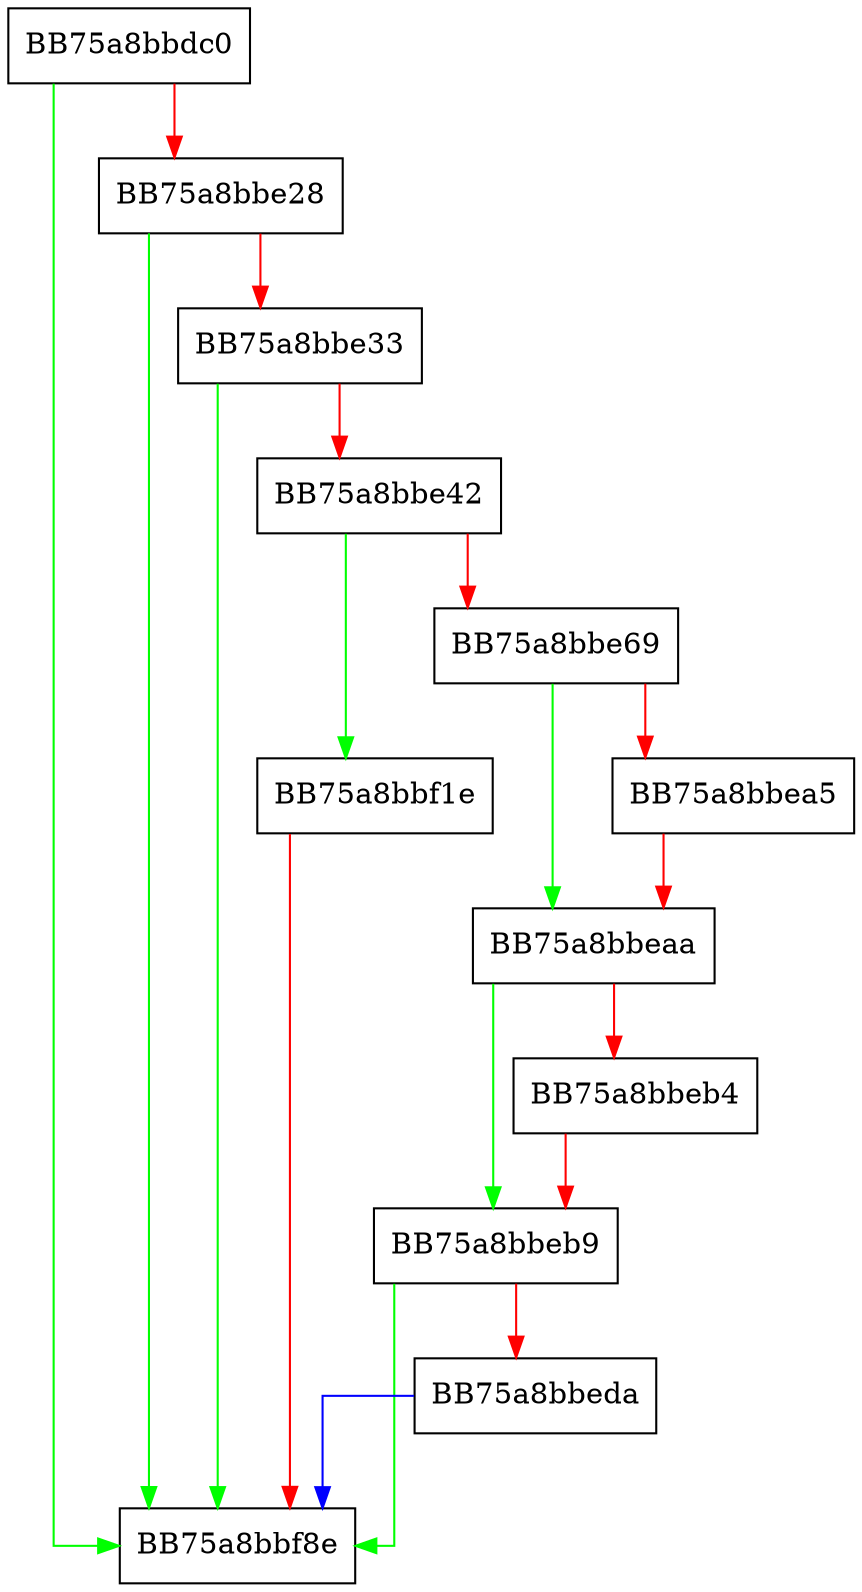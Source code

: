 digraph set_configuration {
  node [shape="box"];
  graph [splines=ortho];
  BB75a8bbdc0 -> BB75a8bbf8e [color="green"];
  BB75a8bbdc0 -> BB75a8bbe28 [color="red"];
  BB75a8bbe28 -> BB75a8bbf8e [color="green"];
  BB75a8bbe28 -> BB75a8bbe33 [color="red"];
  BB75a8bbe33 -> BB75a8bbf8e [color="green"];
  BB75a8bbe33 -> BB75a8bbe42 [color="red"];
  BB75a8bbe42 -> BB75a8bbf1e [color="green"];
  BB75a8bbe42 -> BB75a8bbe69 [color="red"];
  BB75a8bbe69 -> BB75a8bbeaa [color="green"];
  BB75a8bbe69 -> BB75a8bbea5 [color="red"];
  BB75a8bbea5 -> BB75a8bbeaa [color="red"];
  BB75a8bbeaa -> BB75a8bbeb9 [color="green"];
  BB75a8bbeaa -> BB75a8bbeb4 [color="red"];
  BB75a8bbeb4 -> BB75a8bbeb9 [color="red"];
  BB75a8bbeb9 -> BB75a8bbf8e [color="green"];
  BB75a8bbeb9 -> BB75a8bbeda [color="red"];
  BB75a8bbeda -> BB75a8bbf8e [color="blue"];
  BB75a8bbf1e -> BB75a8bbf8e [color="red"];
}